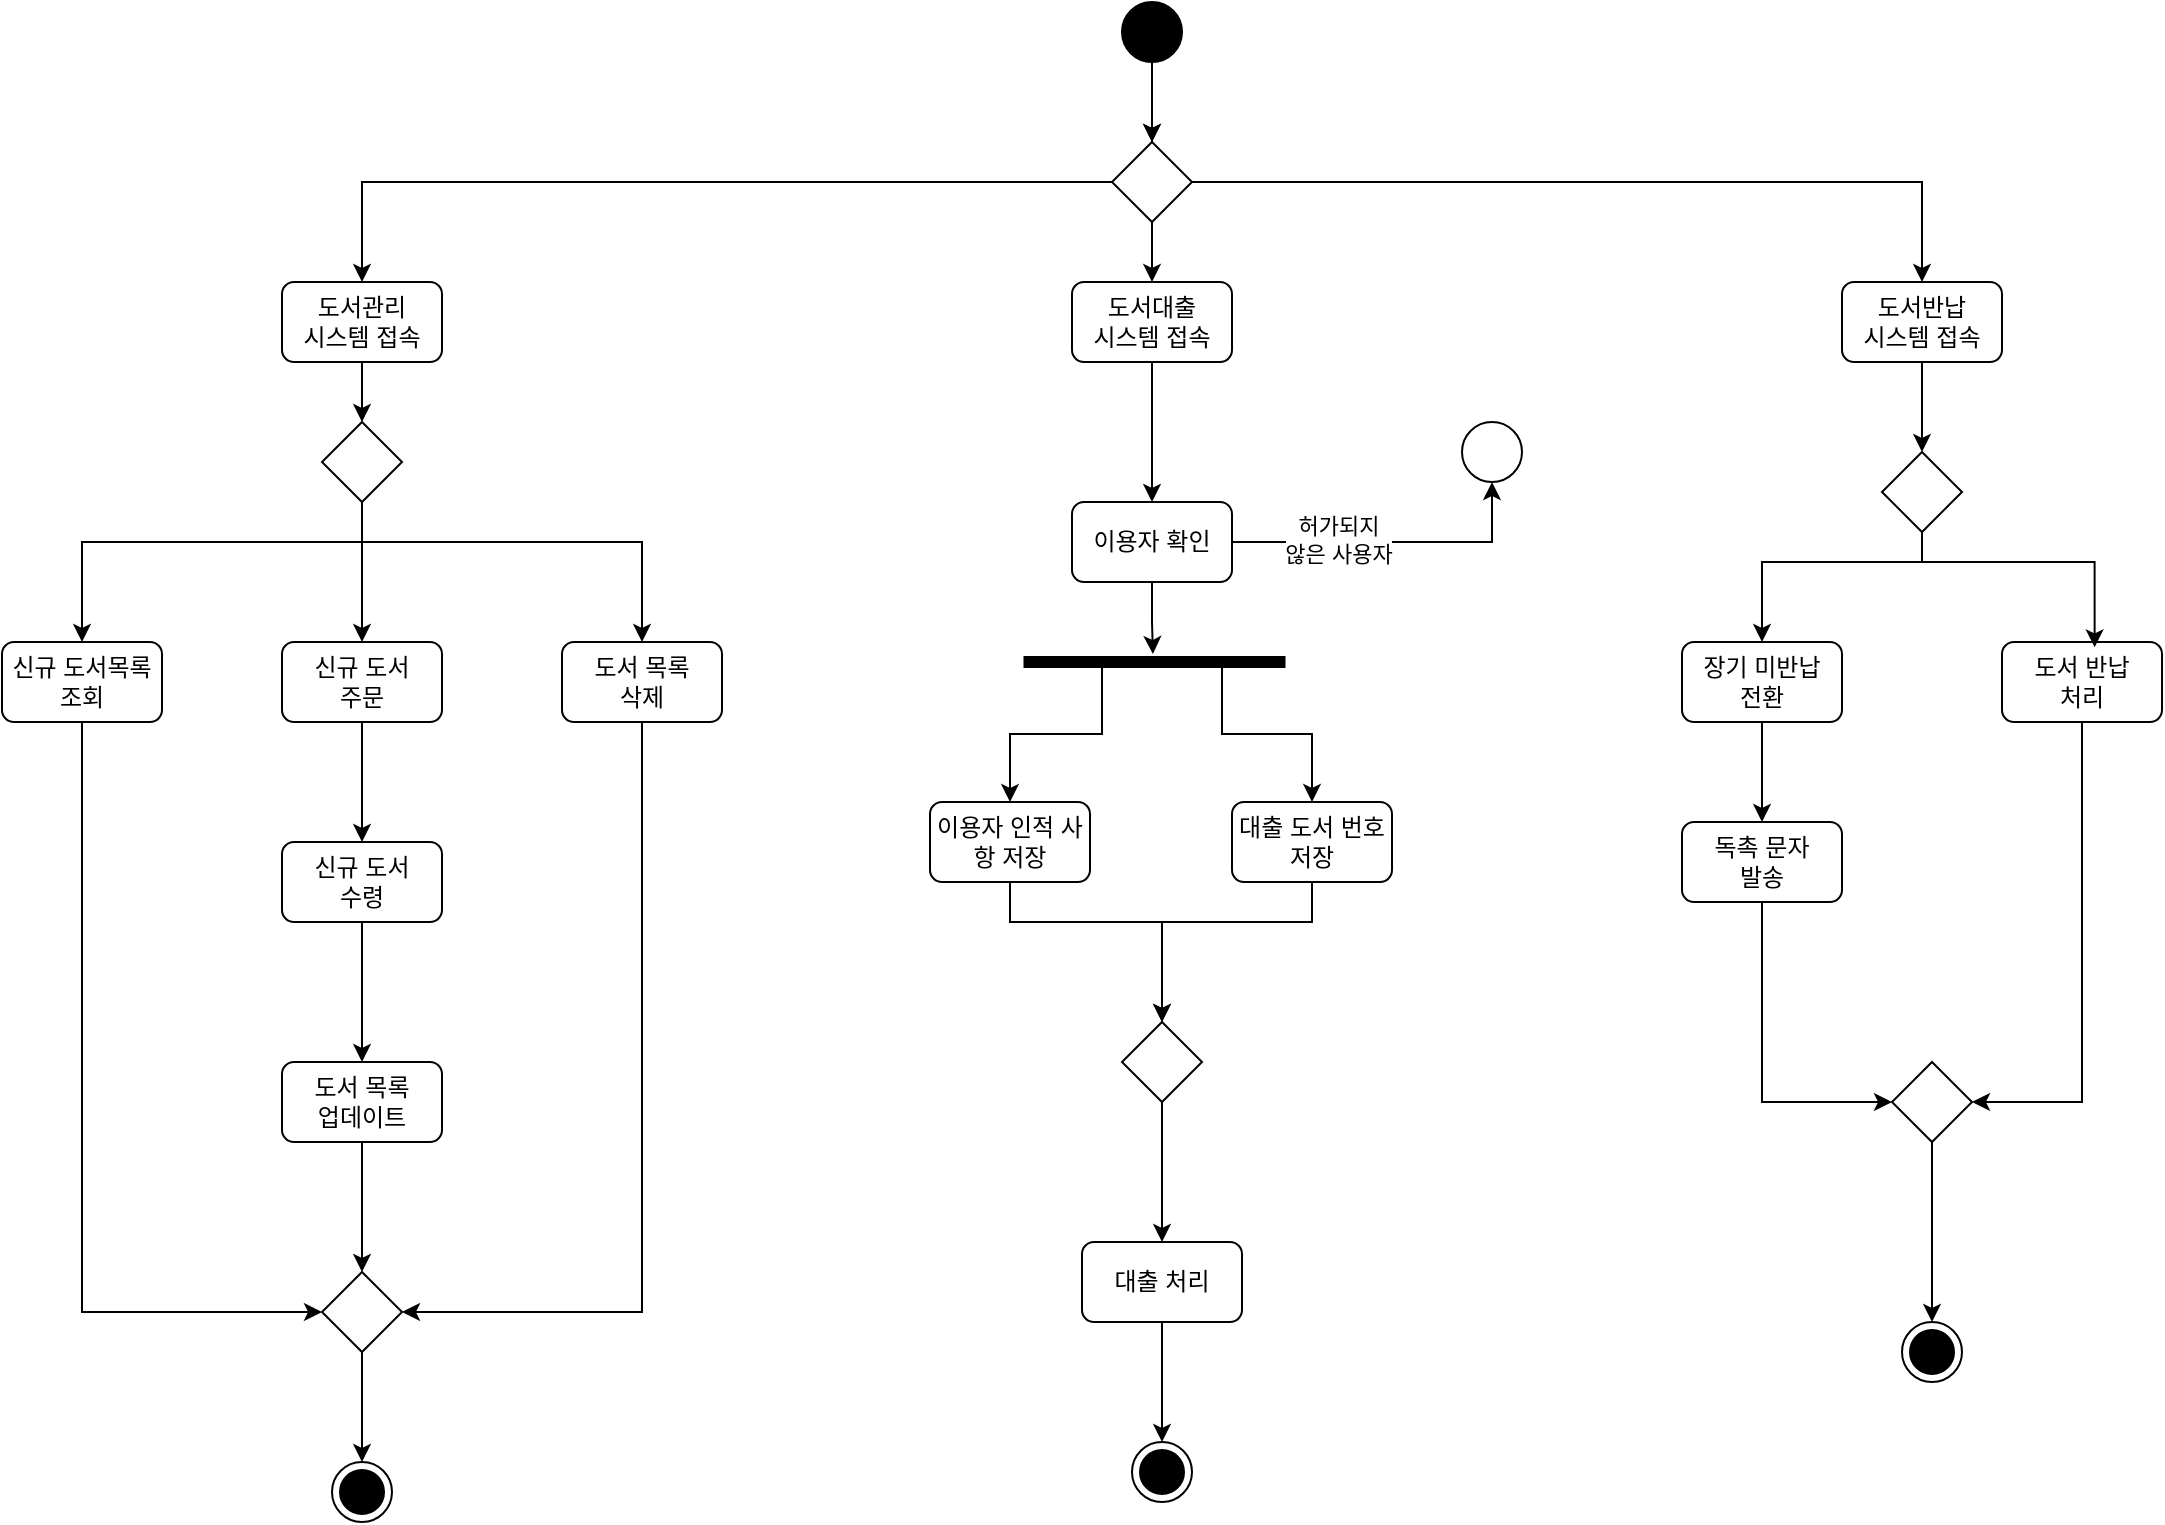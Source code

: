 <mxfile version="24.2.3" type="github">
  <diagram id="C5RBs43oDa-KdzZeNtuy" name="Page-1">
    <mxGraphModel dx="2261" dy="1907" grid="1" gridSize="10" guides="1" tooltips="1" connect="1" arrows="1" fold="1" page="1" pageScale="1" pageWidth="827" pageHeight="1169" math="0" shadow="0">
      <root>
        <mxCell id="WIyWlLk6GJQsqaUBKTNV-0" />
        <mxCell id="WIyWlLk6GJQsqaUBKTNV-1" parent="WIyWlLk6GJQsqaUBKTNV-0" />
        <mxCell id="f5yjZBaVh5itBudGduC8-17" style="edgeStyle=orthogonalEdgeStyle;rounded=0;orthogonalLoop=1;jettySize=auto;html=1;" edge="1" parent="WIyWlLk6GJQsqaUBKTNV-1" source="WIyWlLk6GJQsqaUBKTNV-3" target="f5yjZBaVh5itBudGduC8-16">
          <mxGeometry relative="1" as="geometry" />
        </mxCell>
        <mxCell id="WIyWlLk6GJQsqaUBKTNV-3" value="도서관리&lt;div&gt;시스템 접속&lt;/div&gt;" style="rounded=1;whiteSpace=wrap;html=1;fontSize=12;glass=0;strokeWidth=1;shadow=0;" parent="WIyWlLk6GJQsqaUBKTNV-1" vertex="1">
          <mxGeometry x="10" y="120" width="80" height="40" as="geometry" />
        </mxCell>
        <mxCell id="f5yjZBaVh5itBudGduC8-2" style="edgeStyle=orthogonalEdgeStyle;rounded=0;orthogonalLoop=1;jettySize=auto;html=1;entryX=0.5;entryY=0;entryDx=0;entryDy=0;" edge="1" parent="WIyWlLk6GJQsqaUBKTNV-1" source="f5yjZBaVh5itBudGduC8-10" target="WIyWlLk6GJQsqaUBKTNV-3">
          <mxGeometry relative="1" as="geometry">
            <Array as="points">
              <mxPoint x="50" y="70" />
            </Array>
          </mxGeometry>
        </mxCell>
        <mxCell id="f5yjZBaVh5itBudGduC8-6" style="edgeStyle=orthogonalEdgeStyle;rounded=0;orthogonalLoop=1;jettySize=auto;html=1;entryX=0.5;entryY=0;entryDx=0;entryDy=0;" edge="1" parent="WIyWlLk6GJQsqaUBKTNV-1" source="f5yjZBaVh5itBudGduC8-0" target="f5yjZBaVh5itBudGduC8-4">
          <mxGeometry relative="1" as="geometry" />
        </mxCell>
        <mxCell id="f5yjZBaVh5itBudGduC8-7" style="edgeStyle=orthogonalEdgeStyle;rounded=0;orthogonalLoop=1;jettySize=auto;html=1;" edge="1" parent="WIyWlLk6GJQsqaUBKTNV-1" target="f5yjZBaVh5itBudGduC8-5">
          <mxGeometry relative="1" as="geometry">
            <mxPoint x="465.0" y="70.0" as="sourcePoint" />
            <Array as="points">
              <mxPoint x="445" y="70" />
              <mxPoint x="700" y="70" />
            </Array>
          </mxGeometry>
        </mxCell>
        <mxCell id="f5yjZBaVh5itBudGduC8-0" value="" style="ellipse;fillColor=strokeColor;html=1;" vertex="1" parent="WIyWlLk6GJQsqaUBKTNV-1">
          <mxGeometry x="430" y="-20" width="30" height="30" as="geometry" />
        </mxCell>
        <mxCell id="f5yjZBaVh5itBudGduC8-37" style="edgeStyle=orthogonalEdgeStyle;rounded=0;orthogonalLoop=1;jettySize=auto;html=1;entryX=0.5;entryY=0;entryDx=0;entryDy=0;" edge="1" parent="WIyWlLk6GJQsqaUBKTNV-1" source="f5yjZBaVh5itBudGduC8-4" target="f5yjZBaVh5itBudGduC8-21">
          <mxGeometry relative="1" as="geometry" />
        </mxCell>
        <mxCell id="f5yjZBaVh5itBudGduC8-4" value="도서대출&lt;div&gt;시스템 접속&lt;/div&gt;" style="rounded=1;whiteSpace=wrap;html=1;fontSize=12;glass=0;strokeWidth=1;shadow=0;" vertex="1" parent="WIyWlLk6GJQsqaUBKTNV-1">
          <mxGeometry x="405" y="120" width="80" height="40" as="geometry" />
        </mxCell>
        <mxCell id="f5yjZBaVh5itBudGduC8-55" style="edgeStyle=orthogonalEdgeStyle;rounded=0;orthogonalLoop=1;jettySize=auto;html=1;entryX=0.5;entryY=0;entryDx=0;entryDy=0;" edge="1" parent="WIyWlLk6GJQsqaUBKTNV-1" source="f5yjZBaVh5itBudGduC8-5" target="f5yjZBaVh5itBudGduC8-54">
          <mxGeometry relative="1" as="geometry" />
        </mxCell>
        <mxCell id="f5yjZBaVh5itBudGduC8-5" value="도서반납&lt;div&gt;시스템 접속&lt;/div&gt;" style="rounded=1;whiteSpace=wrap;html=1;fontSize=12;glass=0;strokeWidth=1;shadow=0;" vertex="1" parent="WIyWlLk6GJQsqaUBKTNV-1">
          <mxGeometry x="790" y="120" width="80" height="40" as="geometry" />
        </mxCell>
        <mxCell id="f5yjZBaVh5itBudGduC8-9" value="" style="edgeStyle=orthogonalEdgeStyle;rounded=0;orthogonalLoop=1;jettySize=auto;html=1;" edge="1" parent="WIyWlLk6GJQsqaUBKTNV-1" source="f5yjZBaVh5itBudGduC8-0">
          <mxGeometry relative="1" as="geometry">
            <mxPoint x="445" y="50" as="sourcePoint" />
            <mxPoint x="445" y="50.0" as="targetPoint" />
            <Array as="points" />
          </mxGeometry>
        </mxCell>
        <mxCell id="f5yjZBaVh5itBudGduC8-11" value="" style="edgeStyle=orthogonalEdgeStyle;rounded=0;orthogonalLoop=1;jettySize=auto;html=1;" edge="1" parent="WIyWlLk6GJQsqaUBKTNV-1" source="f5yjZBaVh5itBudGduC8-0" target="f5yjZBaVh5itBudGduC8-10">
          <mxGeometry relative="1" as="geometry">
            <mxPoint x="445" y="10" as="sourcePoint" />
            <mxPoint x="170" y="120" as="targetPoint" />
            <Array as="points">
              <mxPoint x="445" y="70" />
            </Array>
          </mxGeometry>
        </mxCell>
        <mxCell id="f5yjZBaVh5itBudGduC8-10" value="" style="rhombus;whiteSpace=wrap;html=1;" vertex="1" parent="WIyWlLk6GJQsqaUBKTNV-1">
          <mxGeometry x="425" y="50" width="40" height="40" as="geometry" />
        </mxCell>
        <mxCell id="f5yjZBaVh5itBudGduC8-73" style="edgeStyle=orthogonalEdgeStyle;rounded=0;orthogonalLoop=1;jettySize=auto;html=1;entryX=0;entryY=0.5;entryDx=0;entryDy=0;" edge="1" parent="WIyWlLk6GJQsqaUBKTNV-1" source="f5yjZBaVh5itBudGduC8-12" target="f5yjZBaVh5itBudGduC8-68">
          <mxGeometry relative="1" as="geometry">
            <Array as="points">
              <mxPoint x="-90" y="635" />
            </Array>
          </mxGeometry>
        </mxCell>
        <mxCell id="f5yjZBaVh5itBudGduC8-12" value="신규 도서목록 조회" style="rounded=1;whiteSpace=wrap;html=1;fontSize=12;glass=0;strokeWidth=1;shadow=0;" vertex="1" parent="WIyWlLk6GJQsqaUBKTNV-1">
          <mxGeometry x="-130" y="300" width="80" height="40" as="geometry" />
        </mxCell>
        <mxCell id="f5yjZBaVh5itBudGduC8-28" style="edgeStyle=orthogonalEdgeStyle;rounded=0;orthogonalLoop=1;jettySize=auto;html=1;entryX=0.5;entryY=0;entryDx=0;entryDy=0;" edge="1" parent="WIyWlLk6GJQsqaUBKTNV-1" source="f5yjZBaVh5itBudGduC8-16" target="f5yjZBaVh5itBudGduC8-12">
          <mxGeometry relative="1" as="geometry">
            <Array as="points">
              <mxPoint x="50" y="250" />
              <mxPoint x="-90" y="250" />
            </Array>
          </mxGeometry>
        </mxCell>
        <mxCell id="f5yjZBaVh5itBudGduC8-29" style="edgeStyle=orthogonalEdgeStyle;rounded=0;orthogonalLoop=1;jettySize=auto;html=1;" edge="1" parent="WIyWlLk6GJQsqaUBKTNV-1" source="f5yjZBaVh5itBudGduC8-16" target="f5yjZBaVh5itBudGduC8-18">
          <mxGeometry relative="1" as="geometry">
            <Array as="points">
              <mxPoint x="50" y="260" />
              <mxPoint x="50" y="260" />
            </Array>
          </mxGeometry>
        </mxCell>
        <mxCell id="f5yjZBaVh5itBudGduC8-32" style="edgeStyle=orthogonalEdgeStyle;rounded=0;orthogonalLoop=1;jettySize=auto;html=1;entryX=0.5;entryY=0;entryDx=0;entryDy=0;" edge="1" parent="WIyWlLk6GJQsqaUBKTNV-1" source="f5yjZBaVh5itBudGduC8-16" target="f5yjZBaVh5itBudGduC8-20">
          <mxGeometry relative="1" as="geometry">
            <Array as="points">
              <mxPoint x="50" y="250" />
              <mxPoint x="190" y="250" />
            </Array>
          </mxGeometry>
        </mxCell>
        <mxCell id="f5yjZBaVh5itBudGduC8-16" value="" style="rhombus;whiteSpace=wrap;html=1;" vertex="1" parent="WIyWlLk6GJQsqaUBKTNV-1">
          <mxGeometry x="30" y="190" width="40" height="40" as="geometry" />
        </mxCell>
        <mxCell id="f5yjZBaVh5itBudGduC8-34" style="edgeStyle=orthogonalEdgeStyle;rounded=0;orthogonalLoop=1;jettySize=auto;html=1;entryX=0.5;entryY=0;entryDx=0;entryDy=0;" edge="1" parent="WIyWlLk6GJQsqaUBKTNV-1" source="f5yjZBaVh5itBudGduC8-18" target="f5yjZBaVh5itBudGduC8-19">
          <mxGeometry relative="1" as="geometry" />
        </mxCell>
        <mxCell id="f5yjZBaVh5itBudGduC8-18" value="신규 도서&lt;div&gt;주문&lt;/div&gt;" style="rounded=1;whiteSpace=wrap;html=1;fontSize=12;glass=0;strokeWidth=1;shadow=0;" vertex="1" parent="WIyWlLk6GJQsqaUBKTNV-1">
          <mxGeometry x="10" y="300" width="80" height="40" as="geometry" />
        </mxCell>
        <mxCell id="f5yjZBaVh5itBudGduC8-36" style="edgeStyle=orthogonalEdgeStyle;rounded=0;orthogonalLoop=1;jettySize=auto;html=1;" edge="1" parent="WIyWlLk6GJQsqaUBKTNV-1" source="f5yjZBaVh5itBudGduC8-19" target="f5yjZBaVh5itBudGduC8-35">
          <mxGeometry relative="1" as="geometry" />
        </mxCell>
        <mxCell id="f5yjZBaVh5itBudGduC8-19" value="신규 도서&lt;div&gt;수령&lt;/div&gt;" style="rounded=1;whiteSpace=wrap;html=1;fontSize=12;glass=0;strokeWidth=1;shadow=0;" vertex="1" parent="WIyWlLk6GJQsqaUBKTNV-1">
          <mxGeometry x="10" y="400" width="80" height="40" as="geometry" />
        </mxCell>
        <mxCell id="f5yjZBaVh5itBudGduC8-74" style="edgeStyle=orthogonalEdgeStyle;rounded=0;orthogonalLoop=1;jettySize=auto;html=1;entryX=1;entryY=0.5;entryDx=0;entryDy=0;" edge="1" parent="WIyWlLk6GJQsqaUBKTNV-1" source="f5yjZBaVh5itBudGduC8-20" target="f5yjZBaVh5itBudGduC8-68">
          <mxGeometry relative="1" as="geometry">
            <Array as="points">
              <mxPoint x="190" y="635" />
            </Array>
          </mxGeometry>
        </mxCell>
        <mxCell id="f5yjZBaVh5itBudGduC8-20" value="도서 목록&lt;div&gt;삭제&lt;/div&gt;" style="rounded=1;whiteSpace=wrap;html=1;fontSize=12;glass=0;strokeWidth=1;shadow=0;" vertex="1" parent="WIyWlLk6GJQsqaUBKTNV-1">
          <mxGeometry x="150" y="300" width="80" height="40" as="geometry" />
        </mxCell>
        <mxCell id="f5yjZBaVh5itBudGduC8-63" style="edgeStyle=orthogonalEdgeStyle;rounded=0;orthogonalLoop=1;jettySize=auto;html=1;entryX=0.5;entryY=1;entryDx=0;entryDy=0;" edge="1" parent="WIyWlLk6GJQsqaUBKTNV-1" source="f5yjZBaVh5itBudGduC8-21" target="f5yjZBaVh5itBudGduC8-62">
          <mxGeometry relative="1" as="geometry" />
        </mxCell>
        <mxCell id="f5yjZBaVh5itBudGduC8-64" value="허가되지&lt;div&gt;않은 사용자&lt;/div&gt;" style="edgeLabel;html=1;align=center;verticalAlign=middle;resizable=0;points=[];" vertex="1" connectable="0" parent="f5yjZBaVh5itBudGduC8-63">
          <mxGeometry x="-0.339" y="1" relative="1" as="geometry">
            <mxPoint as="offset" />
          </mxGeometry>
        </mxCell>
        <mxCell id="f5yjZBaVh5itBudGduC8-21" value="이용자 확인" style="rounded=1;whiteSpace=wrap;html=1;fontSize=12;glass=0;strokeWidth=1;shadow=0;" vertex="1" parent="WIyWlLk6GJQsqaUBKTNV-1">
          <mxGeometry x="405" y="230" width="80" height="40" as="geometry" />
        </mxCell>
        <mxCell id="f5yjZBaVh5itBudGduC8-51" style="edgeStyle=orthogonalEdgeStyle;rounded=0;orthogonalLoop=1;jettySize=auto;html=1;" edge="1" parent="WIyWlLk6GJQsqaUBKTNV-1" source="f5yjZBaVh5itBudGduC8-22" target="f5yjZBaVh5itBudGduC8-41">
          <mxGeometry relative="1" as="geometry">
            <Array as="points">
              <mxPoint x="374" y="440" />
              <mxPoint x="450" y="440" />
            </Array>
          </mxGeometry>
        </mxCell>
        <mxCell id="f5yjZBaVh5itBudGduC8-22" value="이용자 인적 사항 저장" style="rounded=1;whiteSpace=wrap;html=1;fontSize=12;glass=0;strokeWidth=1;shadow=0;" vertex="1" parent="WIyWlLk6GJQsqaUBKTNV-1">
          <mxGeometry x="334" y="380" width="80" height="40" as="geometry" />
        </mxCell>
        <mxCell id="f5yjZBaVh5itBudGduC8-52" style="edgeStyle=orthogonalEdgeStyle;rounded=0;orthogonalLoop=1;jettySize=auto;html=1;entryX=0.5;entryY=0;entryDx=0;entryDy=0;" edge="1" parent="WIyWlLk6GJQsqaUBKTNV-1" source="f5yjZBaVh5itBudGduC8-23" target="f5yjZBaVh5itBudGduC8-41">
          <mxGeometry relative="1" as="geometry">
            <Array as="points">
              <mxPoint x="525" y="440" />
              <mxPoint x="450" y="440" />
            </Array>
          </mxGeometry>
        </mxCell>
        <mxCell id="f5yjZBaVh5itBudGduC8-23" value="대출 도서 번호 저장" style="rounded=1;whiteSpace=wrap;html=1;fontSize=12;glass=0;strokeWidth=1;shadow=0;" vertex="1" parent="WIyWlLk6GJQsqaUBKTNV-1">
          <mxGeometry x="485" y="380" width="80" height="40" as="geometry" />
        </mxCell>
        <mxCell id="f5yjZBaVh5itBudGduC8-67" style="edgeStyle=orthogonalEdgeStyle;rounded=0;orthogonalLoop=1;jettySize=auto;html=1;entryX=0.5;entryY=0;entryDx=0;entryDy=0;" edge="1" parent="WIyWlLk6GJQsqaUBKTNV-1" source="f5yjZBaVh5itBudGduC8-24" target="f5yjZBaVh5itBudGduC8-61">
          <mxGeometry relative="1" as="geometry" />
        </mxCell>
        <mxCell id="f5yjZBaVh5itBudGduC8-24" value="대출 처리" style="rounded=1;whiteSpace=wrap;html=1;fontSize=12;glass=0;strokeWidth=1;shadow=0;" vertex="1" parent="WIyWlLk6GJQsqaUBKTNV-1">
          <mxGeometry x="410" y="600" width="80" height="40" as="geometry" />
        </mxCell>
        <mxCell id="f5yjZBaVh5itBudGduC8-71" style="edgeStyle=orthogonalEdgeStyle;rounded=0;orthogonalLoop=1;jettySize=auto;html=1;" edge="1" parent="WIyWlLk6GJQsqaUBKTNV-1" source="f5yjZBaVh5itBudGduC8-25" target="f5yjZBaVh5itBudGduC8-69">
          <mxGeometry relative="1" as="geometry">
            <Array as="points">
              <mxPoint x="910" y="530" />
            </Array>
          </mxGeometry>
        </mxCell>
        <mxCell id="f5yjZBaVh5itBudGduC8-25" value="도서 반납&lt;div&gt;처리&lt;/div&gt;" style="rounded=1;whiteSpace=wrap;html=1;fontSize=12;glass=0;strokeWidth=1;shadow=0;" vertex="1" parent="WIyWlLk6GJQsqaUBKTNV-1">
          <mxGeometry x="870" y="300" width="80" height="40" as="geometry" />
        </mxCell>
        <mxCell id="f5yjZBaVh5itBudGduC8-58" style="edgeStyle=orthogonalEdgeStyle;rounded=0;orthogonalLoop=1;jettySize=auto;html=1;entryX=0.5;entryY=0;entryDx=0;entryDy=0;" edge="1" parent="WIyWlLk6GJQsqaUBKTNV-1" source="f5yjZBaVh5itBudGduC8-26" target="f5yjZBaVh5itBudGduC8-27">
          <mxGeometry relative="1" as="geometry" />
        </mxCell>
        <mxCell id="f5yjZBaVh5itBudGduC8-26" value="장기 미반납&lt;div&gt;전환&lt;span style=&quot;color: rgba(0, 0, 0, 0); font-family: monospace; font-size: 0px; text-align: start; text-wrap: nowrap; background-color: initial;&quot;&gt;%3CmxGraphModel%3E%3Croot%3E%3CmxCell%20id%3D%220%22%2F%3E%3CmxCell%20id%3D%221%22%20parent%3D%220%22%2F%3E%3CmxCell%20id%3D%222%22%20value%3D%22%EC%9D%B4%EC%9A%A9%EC%9E%90%20%ED%99%95%EC%9D%B8%22%20style%3D%22rounded%3D1%3BwhiteSpace%3Dwrap%3Bhtml%3D1%3BfontSize%3D12%3Bglass%3D0%3BstrokeWidth%3D1%3Bshadow%3D0%3B%22%20vertex%3D%221%22%20parent%3D%221%22%3E%3CmxGeometry%20x%3D%22430%22%20y%3D%22240%22%20width%3D%2280%22%20height%3D%2240%22%20as%3D%22geometry%22%2F%3E%3C%2FmxCell%3E%3C%2Froot%3E%3C%2FmxGraphModel%3E&lt;/span&gt;&lt;/div&gt;" style="rounded=1;whiteSpace=wrap;html=1;fontSize=12;glass=0;strokeWidth=1;shadow=0;" vertex="1" parent="WIyWlLk6GJQsqaUBKTNV-1">
          <mxGeometry x="710" y="300" width="80" height="40" as="geometry" />
        </mxCell>
        <mxCell id="f5yjZBaVh5itBudGduC8-70" style="edgeStyle=orthogonalEdgeStyle;rounded=0;orthogonalLoop=1;jettySize=auto;html=1;" edge="1" parent="WIyWlLk6GJQsqaUBKTNV-1" source="f5yjZBaVh5itBudGduC8-27" target="f5yjZBaVh5itBudGduC8-69">
          <mxGeometry relative="1" as="geometry">
            <Array as="points">
              <mxPoint x="750" y="530" />
            </Array>
          </mxGeometry>
        </mxCell>
        <mxCell id="f5yjZBaVh5itBudGduC8-27" value="독촉 문자&lt;div&gt;발송&lt;/div&gt;" style="rounded=1;whiteSpace=wrap;html=1;fontSize=12;glass=0;strokeWidth=1;shadow=0;" vertex="1" parent="WIyWlLk6GJQsqaUBKTNV-1">
          <mxGeometry x="710" y="390" width="80" height="40" as="geometry" />
        </mxCell>
        <mxCell id="f5yjZBaVh5itBudGduC8-33" style="edgeStyle=orthogonalEdgeStyle;rounded=0;orthogonalLoop=1;jettySize=auto;html=1;exitX=0.5;exitY=1;exitDx=0;exitDy=0;" edge="1" parent="WIyWlLk6GJQsqaUBKTNV-1" source="f5yjZBaVh5itBudGduC8-19" target="f5yjZBaVh5itBudGduC8-19">
          <mxGeometry relative="1" as="geometry" />
        </mxCell>
        <mxCell id="f5yjZBaVh5itBudGduC8-75" style="edgeStyle=orthogonalEdgeStyle;rounded=0;orthogonalLoop=1;jettySize=auto;html=1;entryX=0.5;entryY=0;entryDx=0;entryDy=0;" edge="1" parent="WIyWlLk6GJQsqaUBKTNV-1" source="f5yjZBaVh5itBudGduC8-35" target="f5yjZBaVh5itBudGduC8-68">
          <mxGeometry relative="1" as="geometry" />
        </mxCell>
        <mxCell id="f5yjZBaVh5itBudGduC8-35" value="도서&amp;nbsp;&lt;span style=&quot;background-color: initial;&quot;&gt;목록&lt;/span&gt;&lt;div&gt;&lt;span style=&quot;background-color: initial;&quot;&gt;업데이트&lt;/span&gt;&lt;/div&gt;" style="rounded=1;whiteSpace=wrap;html=1;fontSize=12;glass=0;strokeWidth=1;shadow=0;" vertex="1" parent="WIyWlLk6GJQsqaUBKTNV-1">
          <mxGeometry x="10" y="510" width="80" height="40" as="geometry" />
        </mxCell>
        <mxCell id="f5yjZBaVh5itBudGduC8-43" style="edgeStyle=orthogonalEdgeStyle;rounded=0;orthogonalLoop=1;jettySize=auto;html=1;entryX=0.5;entryY=0;entryDx=0;entryDy=0;" edge="1" parent="WIyWlLk6GJQsqaUBKTNV-1" source="f5yjZBaVh5itBudGduC8-38" target="f5yjZBaVh5itBudGduC8-22">
          <mxGeometry relative="1" as="geometry">
            <Array as="points">
              <mxPoint x="420" y="346" />
              <mxPoint x="374" y="346" />
            </Array>
          </mxGeometry>
        </mxCell>
        <mxCell id="f5yjZBaVh5itBudGduC8-47" style="edgeStyle=orthogonalEdgeStyle;rounded=0;orthogonalLoop=1;jettySize=auto;html=1;" edge="1" parent="WIyWlLk6GJQsqaUBKTNV-1" source="f5yjZBaVh5itBudGduC8-38" target="f5yjZBaVh5itBudGduC8-23">
          <mxGeometry relative="1" as="geometry">
            <Array as="points">
              <mxPoint x="480" y="346" />
              <mxPoint x="525" y="346" />
            </Array>
          </mxGeometry>
        </mxCell>
        <mxCell id="f5yjZBaVh5itBudGduC8-38" value="" style="html=1;points=[];perimeter=orthogonalPerimeter;fillColor=strokeColor;rotation=90;" vertex="1" parent="WIyWlLk6GJQsqaUBKTNV-1">
          <mxGeometry x="443.75" y="245" width="5" height="130" as="geometry" />
        </mxCell>
        <mxCell id="f5yjZBaVh5itBudGduC8-53" style="edgeStyle=orthogonalEdgeStyle;rounded=0;orthogonalLoop=1;jettySize=auto;html=1;entryX=0.5;entryY=0;entryDx=0;entryDy=0;" edge="1" parent="WIyWlLk6GJQsqaUBKTNV-1" source="f5yjZBaVh5itBudGduC8-41" target="f5yjZBaVh5itBudGduC8-24">
          <mxGeometry relative="1" as="geometry" />
        </mxCell>
        <mxCell id="f5yjZBaVh5itBudGduC8-41" value="" style="rhombus;whiteSpace=wrap;html=1;" vertex="1" parent="WIyWlLk6GJQsqaUBKTNV-1">
          <mxGeometry x="430" y="490" width="40" height="40" as="geometry" />
        </mxCell>
        <mxCell id="f5yjZBaVh5itBudGduC8-46" style="edgeStyle=orthogonalEdgeStyle;rounded=0;orthogonalLoop=1;jettySize=auto;html=1;entryX=-0.3;entryY=0.506;entryDx=0;entryDy=0;entryPerimeter=0;" edge="1" parent="WIyWlLk6GJQsqaUBKTNV-1" source="f5yjZBaVh5itBudGduC8-21" target="f5yjZBaVh5itBudGduC8-38">
          <mxGeometry relative="1" as="geometry" />
        </mxCell>
        <mxCell id="f5yjZBaVh5itBudGduC8-57" style="edgeStyle=orthogonalEdgeStyle;rounded=0;orthogonalLoop=1;jettySize=auto;html=1;entryX=0.5;entryY=0;entryDx=0;entryDy=0;" edge="1" parent="WIyWlLk6GJQsqaUBKTNV-1" source="f5yjZBaVh5itBudGduC8-54" target="f5yjZBaVh5itBudGduC8-26">
          <mxGeometry relative="1" as="geometry">
            <Array as="points">
              <mxPoint x="830" y="260" />
              <mxPoint x="750" y="260" />
            </Array>
          </mxGeometry>
        </mxCell>
        <mxCell id="f5yjZBaVh5itBudGduC8-54" value="" style="rhombus;whiteSpace=wrap;html=1;" vertex="1" parent="WIyWlLk6GJQsqaUBKTNV-1">
          <mxGeometry x="810" y="205" width="40" height="40" as="geometry" />
        </mxCell>
        <mxCell id="f5yjZBaVh5itBudGduC8-56" style="edgeStyle=orthogonalEdgeStyle;rounded=0;orthogonalLoop=1;jettySize=auto;html=1;entryX=0.579;entryY=0.067;entryDx=0;entryDy=0;entryPerimeter=0;" edge="1" parent="WIyWlLk6GJQsqaUBKTNV-1" source="f5yjZBaVh5itBudGduC8-54" target="f5yjZBaVh5itBudGduC8-25">
          <mxGeometry relative="1" as="geometry">
            <Array as="points">
              <mxPoint x="830" y="260" />
              <mxPoint x="916" y="260" />
            </Array>
          </mxGeometry>
        </mxCell>
        <mxCell id="f5yjZBaVh5itBudGduC8-59" value="" style="ellipse;html=1;shape=endState;fillColor=strokeColor;" vertex="1" parent="WIyWlLk6GJQsqaUBKTNV-1">
          <mxGeometry x="35" y="710" width="30" height="30" as="geometry" />
        </mxCell>
        <mxCell id="f5yjZBaVh5itBudGduC8-60" value="" style="ellipse;html=1;shape=endState;fillColor=strokeColor;" vertex="1" parent="WIyWlLk6GJQsqaUBKTNV-1">
          <mxGeometry x="820" y="640" width="30" height="30" as="geometry" />
        </mxCell>
        <mxCell id="f5yjZBaVh5itBudGduC8-61" value="" style="ellipse;html=1;shape=endState;fillColor=strokeColor;" vertex="1" parent="WIyWlLk6GJQsqaUBKTNV-1">
          <mxGeometry x="435" y="700" width="30" height="30" as="geometry" />
        </mxCell>
        <mxCell id="f5yjZBaVh5itBudGduC8-62" value="" style="ellipse;" vertex="1" parent="WIyWlLk6GJQsqaUBKTNV-1">
          <mxGeometry x="600" y="190" width="30" height="30" as="geometry" />
        </mxCell>
        <mxCell id="f5yjZBaVh5itBudGduC8-76" style="edgeStyle=orthogonalEdgeStyle;rounded=0;orthogonalLoop=1;jettySize=auto;html=1;entryX=0.5;entryY=0;entryDx=0;entryDy=0;" edge="1" parent="WIyWlLk6GJQsqaUBKTNV-1" source="f5yjZBaVh5itBudGduC8-68" target="f5yjZBaVh5itBudGduC8-59">
          <mxGeometry relative="1" as="geometry" />
        </mxCell>
        <mxCell id="f5yjZBaVh5itBudGduC8-68" value="" style="rhombus;whiteSpace=wrap;html=1;" vertex="1" parent="WIyWlLk6GJQsqaUBKTNV-1">
          <mxGeometry x="30" y="615" width="40" height="40" as="geometry" />
        </mxCell>
        <mxCell id="f5yjZBaVh5itBudGduC8-77" style="edgeStyle=orthogonalEdgeStyle;rounded=0;orthogonalLoop=1;jettySize=auto;html=1;entryX=0.5;entryY=0;entryDx=0;entryDy=0;" edge="1" parent="WIyWlLk6GJQsqaUBKTNV-1" source="f5yjZBaVh5itBudGduC8-69" target="f5yjZBaVh5itBudGduC8-60">
          <mxGeometry relative="1" as="geometry" />
        </mxCell>
        <mxCell id="f5yjZBaVh5itBudGduC8-69" value="" style="rhombus;whiteSpace=wrap;html=1;" vertex="1" parent="WIyWlLk6GJQsqaUBKTNV-1">
          <mxGeometry x="815" y="510" width="40" height="40" as="geometry" />
        </mxCell>
      </root>
    </mxGraphModel>
  </diagram>
</mxfile>
